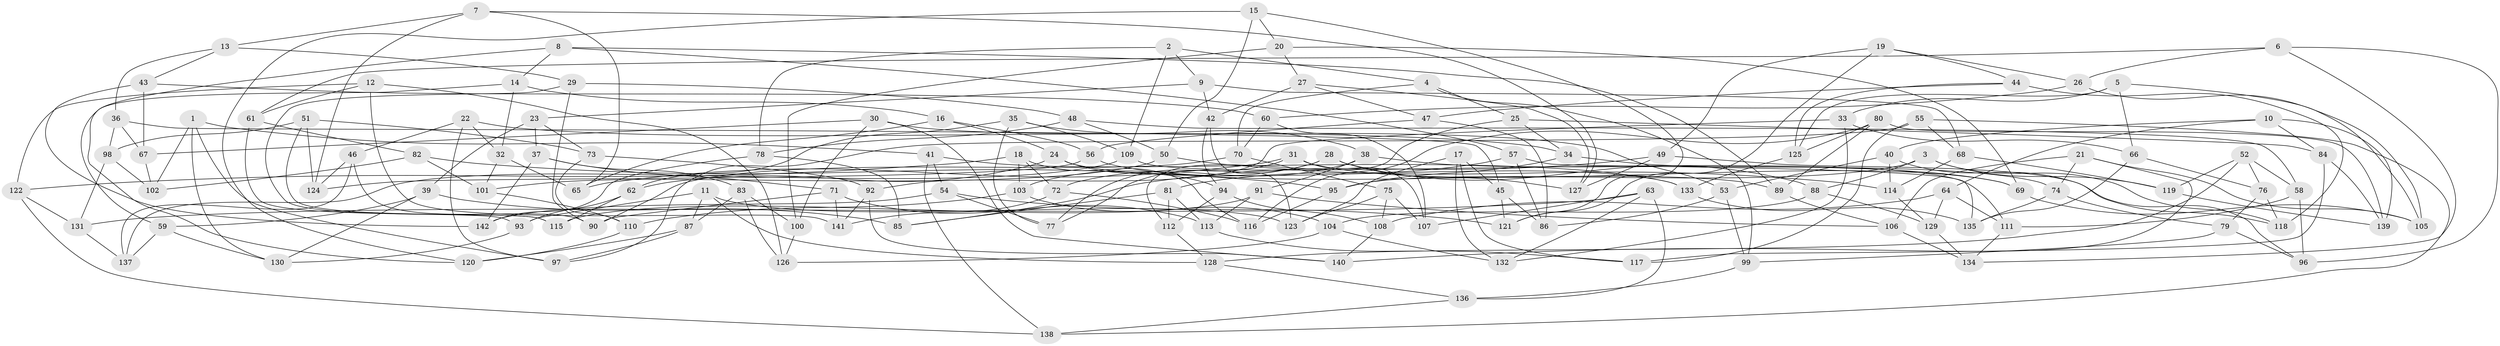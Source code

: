 // coarse degree distribution, {6: 0.3838383838383838, 4: 0.5555555555555556, 5: 0.050505050505050504, 3: 0.010101010101010102}
// Generated by graph-tools (version 1.1) at 2025/52/02/27/25 19:52:31]
// undirected, 142 vertices, 284 edges
graph export_dot {
graph [start="1"]
  node [color=gray90,style=filled];
  1;
  2;
  3;
  4;
  5;
  6;
  7;
  8;
  9;
  10;
  11;
  12;
  13;
  14;
  15;
  16;
  17;
  18;
  19;
  20;
  21;
  22;
  23;
  24;
  25;
  26;
  27;
  28;
  29;
  30;
  31;
  32;
  33;
  34;
  35;
  36;
  37;
  38;
  39;
  40;
  41;
  42;
  43;
  44;
  45;
  46;
  47;
  48;
  49;
  50;
  51;
  52;
  53;
  54;
  55;
  56;
  57;
  58;
  59;
  60;
  61;
  62;
  63;
  64;
  65;
  66;
  67;
  68;
  69;
  70;
  71;
  72;
  73;
  74;
  75;
  76;
  77;
  78;
  79;
  80;
  81;
  82;
  83;
  84;
  85;
  86;
  87;
  88;
  89;
  90;
  91;
  92;
  93;
  94;
  95;
  96;
  97;
  98;
  99;
  100;
  101;
  102;
  103;
  104;
  105;
  106;
  107;
  108;
  109;
  110;
  111;
  112;
  113;
  114;
  115;
  116;
  117;
  118;
  119;
  120;
  121;
  122;
  123;
  124;
  125;
  126;
  127;
  128;
  129;
  130;
  131;
  132;
  133;
  134;
  135;
  136;
  137;
  138;
  139;
  140;
  141;
  142;
  1 -- 102;
  1 -- 41;
  1 -- 130;
  1 -- 97;
  2 -- 78;
  2 -- 9;
  2 -- 109;
  2 -- 4;
  3 -- 119;
  3 -- 118;
  3 -- 95;
  3 -- 88;
  4 -- 70;
  4 -- 99;
  4 -- 25;
  5 -- 105;
  5 -- 33;
  5 -- 125;
  5 -- 66;
  6 -- 134;
  6 -- 61;
  6 -- 26;
  6 -- 96;
  7 -- 65;
  7 -- 127;
  7 -- 13;
  7 -- 124;
  8 -- 120;
  8 -- 57;
  8 -- 14;
  8 -- 89;
  9 -- 68;
  9 -- 42;
  9 -- 23;
  10 -- 40;
  10 -- 84;
  10 -- 64;
  10 -- 139;
  11 -- 87;
  11 -- 123;
  11 -- 128;
  11 -- 93;
  12 -- 61;
  12 -- 126;
  12 -- 122;
  12 -- 141;
  13 -- 36;
  13 -- 43;
  13 -- 29;
  14 -- 32;
  14 -- 59;
  14 -- 16;
  15 -- 121;
  15 -- 50;
  15 -- 20;
  15 -- 120;
  16 -- 24;
  16 -- 65;
  16 -- 56;
  17 -- 45;
  17 -- 117;
  17 -- 132;
  17 -- 123;
  18 -- 116;
  18 -- 122;
  18 -- 103;
  18 -- 72;
  19 -- 49;
  19 -- 121;
  19 -- 26;
  19 -- 44;
  20 -- 27;
  20 -- 100;
  20 -- 69;
  21 -- 106;
  21 -- 140;
  21 -- 74;
  21 -- 105;
  22 -- 34;
  22 -- 32;
  22 -- 46;
  22 -- 97;
  23 -- 73;
  23 -- 37;
  23 -- 39;
  24 -- 133;
  24 -- 62;
  24 -- 94;
  25 -- 34;
  25 -- 112;
  25 -- 84;
  26 -- 105;
  26 -- 60;
  27 -- 127;
  27 -- 42;
  27 -- 47;
  28 -- 127;
  28 -- 103;
  28 -- 88;
  28 -- 77;
  29 -- 90;
  29 -- 48;
  29 -- 115;
  30 -- 67;
  30 -- 100;
  30 -- 140;
  30 -- 53;
  31 -- 69;
  31 -- 107;
  31 -- 77;
  31 -- 65;
  32 -- 101;
  32 -- 65;
  33 -- 66;
  33 -- 132;
  33 -- 92;
  34 -- 74;
  34 -- 95;
  35 -- 77;
  35 -- 62;
  35 -- 38;
  35 -- 109;
  36 -- 45;
  36 -- 98;
  36 -- 67;
  37 -- 71;
  37 -- 142;
  37 -- 83;
  38 -- 69;
  38 -- 72;
  38 -- 91;
  39 -- 130;
  39 -- 85;
  39 -- 59;
  40 -- 53;
  40 -- 96;
  40 -- 114;
  41 -- 54;
  41 -- 133;
  41 -- 138;
  42 -- 94;
  42 -- 123;
  43 -- 142;
  43 -- 67;
  43 -- 60;
  44 -- 118;
  44 -- 125;
  44 -- 47;
  45 -- 121;
  45 -- 86;
  46 -- 137;
  46 -- 124;
  46 -- 90;
  47 -- 56;
  47 -- 86;
  48 -- 78;
  48 -- 50;
  48 -- 58;
  49 -- 85;
  49 -- 118;
  49 -- 127;
  50 -- 101;
  50 -- 114;
  51 -- 115;
  51 -- 124;
  51 -- 73;
  51 -- 98;
  52 -- 76;
  52 -- 128;
  52 -- 119;
  52 -- 58;
  53 -- 86;
  53 -- 99;
  54 -- 77;
  54 -- 142;
  54 -- 121;
  55 -- 117;
  55 -- 68;
  55 -- 97;
  55 -- 138;
  56 -- 89;
  56 -- 124;
  57 -- 86;
  57 -- 135;
  57 -- 81;
  58 -- 111;
  58 -- 96;
  59 -- 137;
  59 -- 130;
  60 -- 70;
  60 -- 107;
  61 -- 93;
  61 -- 82;
  62 -- 115;
  62 -- 93;
  63 -- 132;
  63 -- 107;
  63 -- 131;
  63 -- 136;
  64 -- 129;
  64 -- 111;
  64 -- 108;
  66 -- 76;
  66 -- 135;
  67 -- 102;
  68 -- 114;
  68 -- 119;
  69 -- 105;
  70 -- 90;
  70 -- 75;
  71 -- 141;
  71 -- 90;
  71 -- 113;
  72 -- 141;
  72 -- 116;
  73 -- 92;
  73 -- 110;
  74 -- 135;
  74 -- 79;
  75 -- 123;
  75 -- 107;
  75 -- 108;
  76 -- 118;
  76 -- 79;
  78 -- 85;
  78 -- 142;
  79 -- 96;
  79 -- 99;
  80 -- 139;
  80 -- 125;
  80 -- 89;
  80 -- 116;
  81 -- 112;
  81 -- 113;
  81 -- 85;
  82 -- 102;
  82 -- 101;
  82 -- 95;
  83 -- 87;
  83 -- 126;
  83 -- 100;
  84 -- 117;
  84 -- 139;
  87 -- 120;
  87 -- 97;
  88 -- 129;
  88 -- 104;
  89 -- 106;
  91 -- 106;
  91 -- 115;
  91 -- 113;
  92 -- 141;
  92 -- 140;
  93 -- 130;
  94 -- 112;
  94 -- 108;
  95 -- 116;
  98 -- 131;
  98 -- 102;
  99 -- 136;
  100 -- 126;
  101 -- 110;
  103 -- 104;
  103 -- 110;
  104 -- 126;
  104 -- 132;
  106 -- 134;
  108 -- 140;
  109 -- 137;
  109 -- 111;
  110 -- 120;
  111 -- 134;
  112 -- 128;
  113 -- 117;
  114 -- 129;
  119 -- 139;
  122 -- 131;
  122 -- 138;
  125 -- 133;
  128 -- 136;
  129 -- 134;
  131 -- 137;
  133 -- 135;
  136 -- 138;
}
